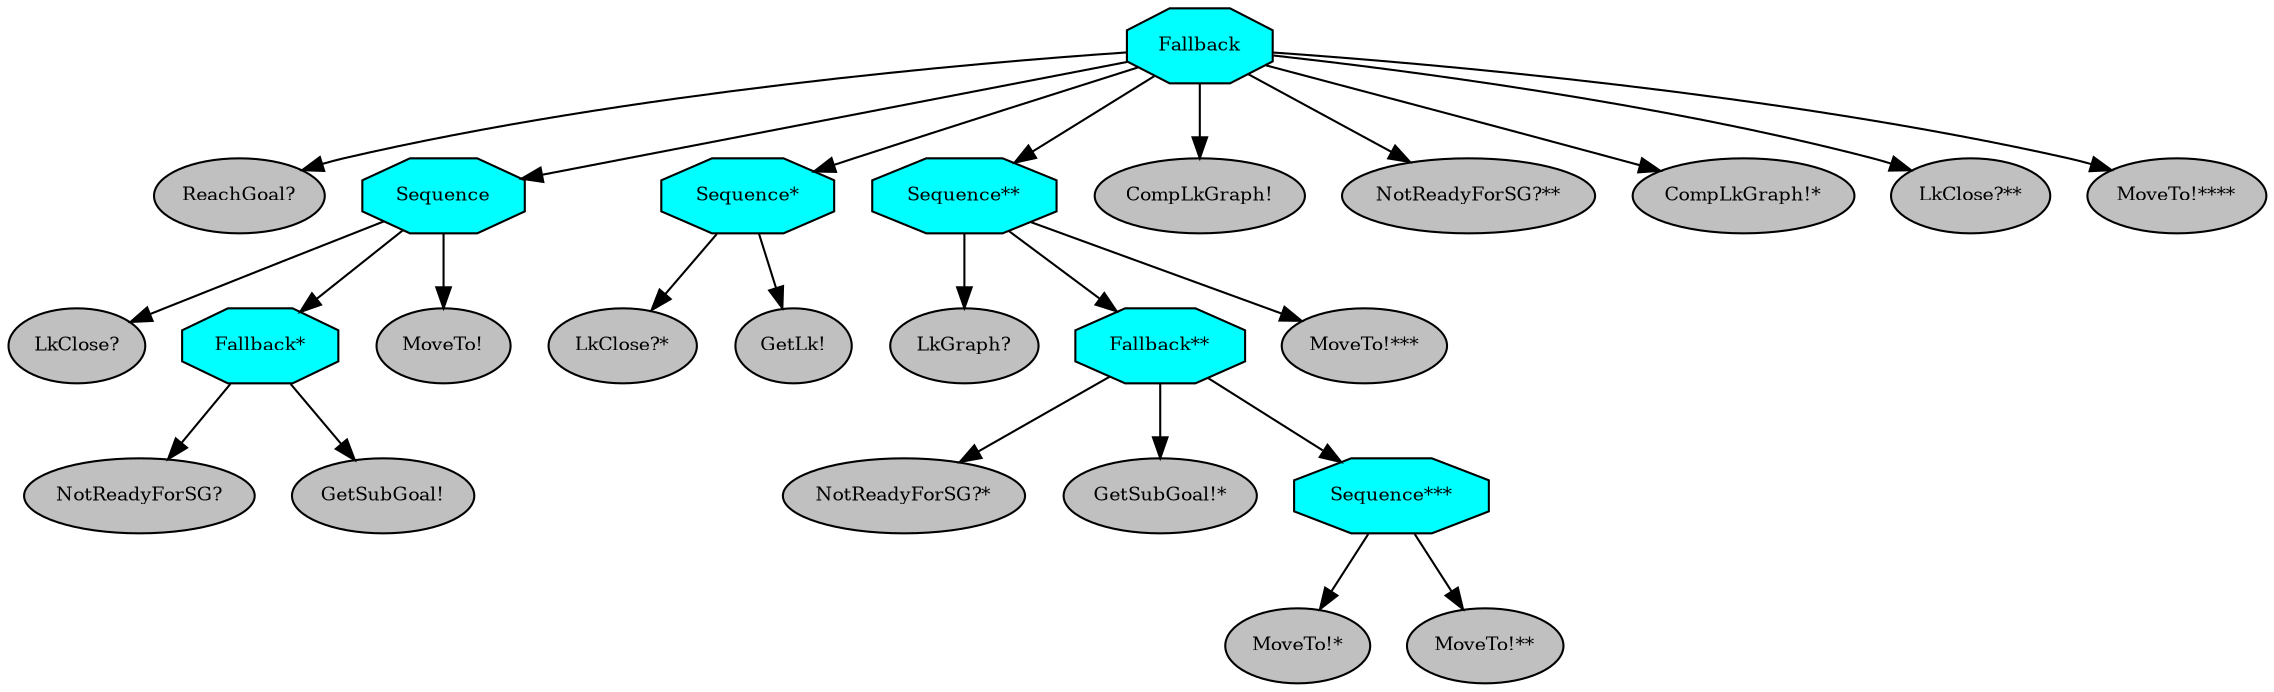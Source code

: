 digraph pastafarianism {
ordering=out;
graph [fontname="times-roman"];
node [fontname="times-roman"];
edge [fontname="times-roman"];
Fallback [fillcolor=cyan, fontcolor=black, fontsize=9, label=Fallback, shape=octagon, style=filled];
"ReachGoal?" [fillcolor=gray, fontcolor=black, fontsize=9, label="ReachGoal?", shape=ellipse, style=filled];
Fallback -> "ReachGoal?";
Sequence [fillcolor=cyan, fontcolor=black, fontsize=9, label=Sequence, shape=octagon, style=filled];
Fallback -> Sequence;
"LkClose?" [fillcolor=gray, fontcolor=black, fontsize=9, label="LkClose?", shape=ellipse, style=filled];
Sequence -> "LkClose?";
"Fallback*" [fillcolor=cyan, fontcolor=black, fontsize=9, label="Fallback*", shape=octagon, style=filled];
Sequence -> "Fallback*";
"NotReadyForSG?" [fillcolor=gray, fontcolor=black, fontsize=9, label="NotReadyForSG?", shape=ellipse, style=filled];
"Fallback*" -> "NotReadyForSG?";
"GetSubGoal!" [fillcolor=gray, fontcolor=black, fontsize=9, label="GetSubGoal!", shape=ellipse, style=filled];
"Fallback*" -> "GetSubGoal!";
"MoveTo!" [fillcolor=gray, fontcolor=black, fontsize=9, label="MoveTo!", shape=ellipse, style=filled];
Sequence -> "MoveTo!";
"Sequence*" [fillcolor=cyan, fontcolor=black, fontsize=9, label="Sequence*", shape=octagon, style=filled];
Fallback -> "Sequence*";
"LkClose?*" [fillcolor=gray, fontcolor=black, fontsize=9, label="LkClose?*", shape=ellipse, style=filled];
"Sequence*" -> "LkClose?*";
"GetLk!" [fillcolor=gray, fontcolor=black, fontsize=9, label="GetLk!", shape=ellipse, style=filled];
"Sequence*" -> "GetLk!";
"Sequence**" [fillcolor=cyan, fontcolor=black, fontsize=9, label="Sequence**", shape=octagon, style=filled];
Fallback -> "Sequence**";
"LkGraph?" [fillcolor=gray, fontcolor=black, fontsize=9, label="LkGraph?", shape=ellipse, style=filled];
"Sequence**" -> "LkGraph?";
"Fallback**" [fillcolor=cyan, fontcolor=black, fontsize=9, label="Fallback**", shape=octagon, style=filled];
"Sequence**" -> "Fallback**";
"NotReadyForSG?*" [fillcolor=gray, fontcolor=black, fontsize=9, label="NotReadyForSG?*", shape=ellipse, style=filled];
"Fallback**" -> "NotReadyForSG?*";
"GetSubGoal!*" [fillcolor=gray, fontcolor=black, fontsize=9, label="GetSubGoal!*", shape=ellipse, style=filled];
"Fallback**" -> "GetSubGoal!*";
"Sequence***" [fillcolor=cyan, fontcolor=black, fontsize=9, label="Sequence***", shape=octagon, style=filled];
"Fallback**" -> "Sequence***";
"MoveTo!*" [fillcolor=gray, fontcolor=black, fontsize=9, label="MoveTo!*", shape=ellipse, style=filled];
"Sequence***" -> "MoveTo!*";
"MoveTo!**" [fillcolor=gray, fontcolor=black, fontsize=9, label="MoveTo!**", shape=ellipse, style=filled];
"Sequence***" -> "MoveTo!**";
"MoveTo!***" [fillcolor=gray, fontcolor=black, fontsize=9, label="MoveTo!***", shape=ellipse, style=filled];
"Sequence**" -> "MoveTo!***";
"CompLkGraph!" [fillcolor=gray, fontcolor=black, fontsize=9, label="CompLkGraph!", shape=ellipse, style=filled];
Fallback -> "CompLkGraph!";
"NotReadyForSG?**" [fillcolor=gray, fontcolor=black, fontsize=9, label="NotReadyForSG?**", shape=ellipse, style=filled];
Fallback -> "NotReadyForSG?**";
"CompLkGraph!*" [fillcolor=gray, fontcolor=black, fontsize=9, label="CompLkGraph!*", shape=ellipse, style=filled];
Fallback -> "CompLkGraph!*";
"LkClose?**" [fillcolor=gray, fontcolor=black, fontsize=9, label="LkClose?**", shape=ellipse, style=filled];
Fallback -> "LkClose?**";
"MoveTo!****" [fillcolor=gray, fontcolor=black, fontsize=9, label="MoveTo!****", shape=ellipse, style=filled];
Fallback -> "MoveTo!****";
}
